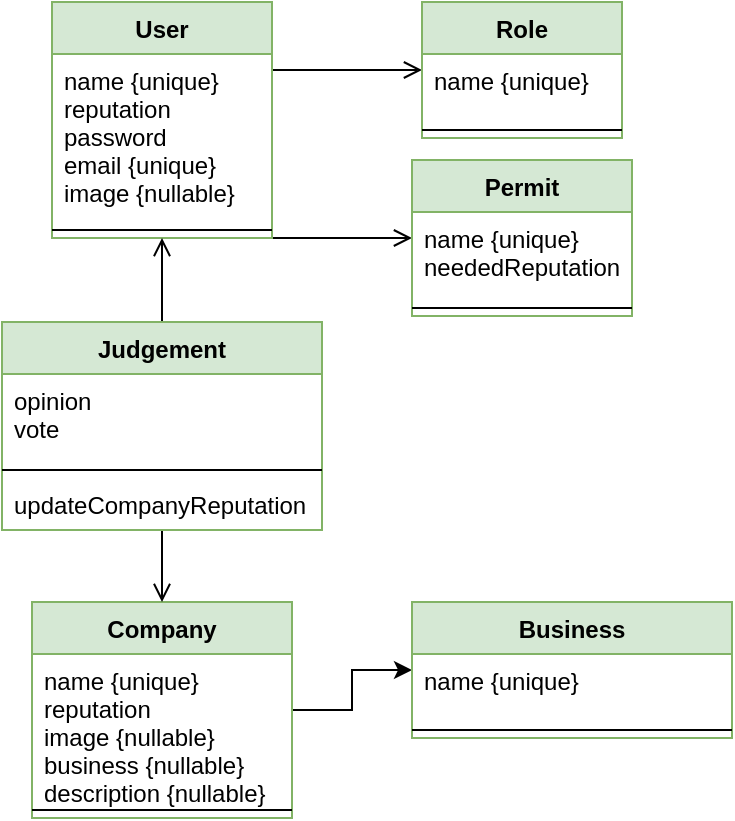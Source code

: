 <mxfile version="10.8.9" type="github"><diagram id="hcMLVL2qU2VeMhfbiuDd" name="Page-1"><mxGraphModel dx="1394" dy="764" grid="1" gridSize="10" guides="1" tooltips="1" connect="1" arrows="1" fold="1" page="1" pageScale="1" pageWidth="827" pageHeight="1169" math="0" shadow="0"><root><mxCell id="0"/><mxCell id="1" parent="0"/><mxCell id="e_eRxwL6OVWULEMBcQlv-4" style="edgeStyle=orthogonalEdgeStyle;rounded=0;orthogonalLoop=1;jettySize=auto;html=1;endArrow=open;endFill=0;strokeWidth=1;endSize=7;" parent="1" source="h-7PFxizEycJoUrPXvko-6" target="e_eRxwL6OVWULEMBcQlv-1" edge="1"><mxGeometry relative="1" as="geometry"><Array as="points"><mxPoint x="160" y="34"/><mxPoint x="160" y="34"/></Array></mxGeometry></mxCell><mxCell id="e_eRxwL6OVWULEMBcQlv-32" style="edgeStyle=orthogonalEdgeStyle;rounded=0;orthogonalLoop=1;jettySize=auto;html=1;endArrow=open;endFill=0;endSize=7;strokeWidth=1;" parent="1" source="h-7PFxizEycJoUrPXvko-6" target="e_eRxwL6OVWULEMBcQlv-28" edge="1"><mxGeometry relative="1" as="geometry"><Array as="points"><mxPoint x="160" y="118"/><mxPoint x="160" y="118"/></Array></mxGeometry></mxCell><mxCell id="h-7PFxizEycJoUrPXvko-6" value="User" style="swimlane;fontStyle=1;align=center;verticalAlign=top;childLayout=stackLayout;horizontal=1;startSize=26;horizontalStack=0;resizeParent=1;resizeParentMax=0;resizeLast=0;collapsible=1;marginBottom=0;fillColor=#d5e8d4;strokeColor=#82b366;" parent="1" vertex="1"><mxGeometry x="25" width="110" height="118" as="geometry"/></mxCell><mxCell id="h-7PFxizEycJoUrPXvko-7" value="name {unique}&#10;reputation&#10;password&#10;email {unique}&#10;image {nullable}&#10;" style="text;strokeColor=none;fillColor=none;align=left;verticalAlign=top;spacingLeft=4;spacingRight=4;overflow=hidden;rotatable=0;points=[[0,0.5],[1,0.5]];portConstraint=eastwest;" parent="h-7PFxizEycJoUrPXvko-6" vertex="1"><mxGeometry y="26" width="110" height="84" as="geometry"/></mxCell><mxCell id="h-7PFxizEycJoUrPXvko-8" value="" style="line;strokeWidth=1;fillColor=none;align=left;verticalAlign=middle;spacingTop=-1;spacingLeft=3;spacingRight=3;rotatable=0;labelPosition=right;points=[];portConstraint=eastwest;" parent="h-7PFxizEycJoUrPXvko-6" vertex="1"><mxGeometry y="110" width="110" height="8" as="geometry"/></mxCell><mxCell id="e_eRxwL6OVWULEMBcQlv-1" value="Role" style="swimlane;fontStyle=1;align=center;verticalAlign=top;childLayout=stackLayout;horizontal=1;startSize=26;horizontalStack=0;resizeParent=1;resizeParentMax=0;resizeLast=0;collapsible=1;marginBottom=0;fillColor=#d5e8d4;strokeColor=#82b366;" parent="1" vertex="1"><mxGeometry x="210" width="100" height="68" as="geometry"/></mxCell><mxCell id="e_eRxwL6OVWULEMBcQlv-2" value="name {unique}&#10;" style="text;strokeColor=none;fillColor=none;align=left;verticalAlign=top;spacingLeft=4;spacingRight=4;overflow=hidden;rotatable=0;points=[[0,0.5],[1,0.5]];portConstraint=eastwest;" parent="e_eRxwL6OVWULEMBcQlv-1" vertex="1"><mxGeometry y="26" width="100" height="34" as="geometry"/></mxCell><mxCell id="e_eRxwL6OVWULEMBcQlv-3" value="" style="line;strokeWidth=1;fillColor=none;align=left;verticalAlign=middle;spacingTop=-1;spacingLeft=3;spacingRight=3;rotatable=0;labelPosition=right;points=[];portConstraint=eastwest;" parent="e_eRxwL6OVWULEMBcQlv-1" vertex="1"><mxGeometry y="60" width="100" height="8" as="geometry"/></mxCell><mxCell id="FMg-48KCLpZm9Q9tBn-s-5" style="edgeStyle=orthogonalEdgeStyle;rounded=0;orthogonalLoop=1;jettySize=auto;html=1;" parent="1" source="e_eRxwL6OVWULEMBcQlv-6" target="FMg-48KCLpZm9Q9tBn-s-1" edge="1"><mxGeometry relative="1" as="geometry"/></mxCell><mxCell id="e_eRxwL6OVWULEMBcQlv-6" value="Company" style="swimlane;fontStyle=1;align=center;verticalAlign=top;childLayout=stackLayout;horizontal=1;startSize=26;horizontalStack=0;resizeParent=1;resizeParentMax=0;resizeLast=0;collapsible=1;marginBottom=0;fillColor=#d5e8d4;strokeColor=#82b366;" parent="1" vertex="1"><mxGeometry x="15" y="300" width="130" height="108" as="geometry"/></mxCell><mxCell id="e_eRxwL6OVWULEMBcQlv-7" value="name {unique}&#10;reputation&#10;image {nullable}&#10;business {nullable}&#10;description {nullable}&#10;" style="text;strokeColor=none;fillColor=none;align=left;verticalAlign=top;spacingLeft=4;spacingRight=4;overflow=hidden;rotatable=0;points=[[0,0.5],[1,0.5]];portConstraint=eastwest;" parent="e_eRxwL6OVWULEMBcQlv-6" vertex="1"><mxGeometry y="26" width="130" height="74" as="geometry"/></mxCell><mxCell id="e_eRxwL6OVWULEMBcQlv-8" value="" style="line;strokeWidth=1;fillColor=none;align=left;verticalAlign=middle;spacingTop=-1;spacingLeft=3;spacingRight=3;rotatable=0;labelPosition=right;points=[];portConstraint=eastwest;" parent="e_eRxwL6OVWULEMBcQlv-6" vertex="1"><mxGeometry y="100" width="130" height="8" as="geometry"/></mxCell><mxCell id="e_eRxwL6OVWULEMBcQlv-13" style="edgeStyle=orthogonalEdgeStyle;rounded=0;orthogonalLoop=1;jettySize=auto;html=1;endArrow=open;endFill=0;endSize=7;strokeWidth=1;" parent="1" source="e_eRxwL6OVWULEMBcQlv-21" target="h-7PFxizEycJoUrPXvko-6" edge="1"><mxGeometry relative="1" as="geometry"><mxPoint x="80" y="190" as="sourcePoint"/></mxGeometry></mxCell><mxCell id="e_eRxwL6OVWULEMBcQlv-14" style="edgeStyle=orthogonalEdgeStyle;rounded=0;orthogonalLoop=1;jettySize=auto;html=1;endArrow=open;endFill=0;endSize=7;strokeWidth=1;" parent="1" source="e_eRxwL6OVWULEMBcQlv-21" target="e_eRxwL6OVWULEMBcQlv-6" edge="1"><mxGeometry relative="1" as="geometry"><mxPoint x="80" y="276" as="sourcePoint"/></mxGeometry></mxCell><mxCell id="e_eRxwL6OVWULEMBcQlv-21" value="Judgement" style="swimlane;fontStyle=1;align=center;verticalAlign=top;childLayout=stackLayout;horizontal=1;startSize=26;horizontalStack=0;resizeParent=1;resizeParentMax=0;resizeLast=0;collapsible=1;marginBottom=0;fillColor=#d5e8d4;strokeColor=#82b366;" parent="1" vertex="1"><mxGeometry y="160" width="160" height="104" as="geometry"/></mxCell><mxCell id="e_eRxwL6OVWULEMBcQlv-22" value="opinion&#10;vote" style="text;strokeColor=none;fillColor=none;align=left;verticalAlign=top;spacingLeft=4;spacingRight=4;overflow=hidden;rotatable=0;points=[[0,0.5],[1,0.5]];portConstraint=eastwest;" parent="e_eRxwL6OVWULEMBcQlv-21" vertex="1"><mxGeometry y="26" width="160" height="44" as="geometry"/></mxCell><mxCell id="e_eRxwL6OVWULEMBcQlv-23" value="" style="line;strokeWidth=1;fillColor=none;align=left;verticalAlign=middle;spacingTop=-1;spacingLeft=3;spacingRight=3;rotatable=0;labelPosition=right;points=[];portConstraint=eastwest;" parent="e_eRxwL6OVWULEMBcQlv-21" vertex="1"><mxGeometry y="70" width="160" height="8" as="geometry"/></mxCell><mxCell id="e_eRxwL6OVWULEMBcQlv-24" value="updateCompanyReputation" style="text;strokeColor=none;fillColor=none;align=left;verticalAlign=top;spacingLeft=4;spacingRight=4;overflow=hidden;rotatable=0;points=[[0,0.5],[1,0.5]];portConstraint=eastwest;" parent="e_eRxwL6OVWULEMBcQlv-21" vertex="1"><mxGeometry y="78" width="160" height="26" as="geometry"/></mxCell><mxCell id="e_eRxwL6OVWULEMBcQlv-28" value="Permit" style="swimlane;fontStyle=1;align=center;verticalAlign=top;childLayout=stackLayout;horizontal=1;startSize=26;horizontalStack=0;resizeParent=1;resizeParentMax=0;resizeLast=0;collapsible=1;marginBottom=0;fillColor=#d5e8d4;strokeColor=#82b366;" parent="1" vertex="1"><mxGeometry x="205" y="79" width="110" height="78" as="geometry"/></mxCell><mxCell id="e_eRxwL6OVWULEMBcQlv-29" value="name {unique}&#10;neededReputation&#10;" style="text;strokeColor=none;fillColor=none;align=left;verticalAlign=top;spacingLeft=4;spacingRight=4;overflow=hidden;rotatable=0;points=[[0,0.5],[1,0.5]];portConstraint=eastwest;" parent="e_eRxwL6OVWULEMBcQlv-28" vertex="1"><mxGeometry y="26" width="110" height="44" as="geometry"/></mxCell><mxCell id="e_eRxwL6OVWULEMBcQlv-30" value="" style="line;strokeWidth=1;fillColor=none;align=left;verticalAlign=middle;spacingTop=-1;spacingLeft=3;spacingRight=3;rotatable=0;labelPosition=right;points=[];portConstraint=eastwest;" parent="e_eRxwL6OVWULEMBcQlv-28" vertex="1"><mxGeometry y="70" width="110" height="8" as="geometry"/></mxCell><mxCell id="FMg-48KCLpZm9Q9tBn-s-1" value="Business" style="swimlane;fontStyle=1;align=center;verticalAlign=top;childLayout=stackLayout;horizontal=1;startSize=26;horizontalStack=0;resizeParent=1;resizeParentMax=0;resizeLast=0;collapsible=1;marginBottom=0;fillColor=#d5e8d4;strokeColor=#82b366;" parent="1" vertex="1"><mxGeometry x="205" y="300" width="160" height="68" as="geometry"/></mxCell><mxCell id="FMg-48KCLpZm9Q9tBn-s-2" value="name {unique}" style="text;strokeColor=none;fillColor=none;align=left;verticalAlign=top;spacingLeft=4;spacingRight=4;overflow=hidden;rotatable=0;points=[[0,0.5],[1,0.5]];portConstraint=eastwest;" parent="FMg-48KCLpZm9Q9tBn-s-1" vertex="1"><mxGeometry y="26" width="160" height="34" as="geometry"/></mxCell><mxCell id="FMg-48KCLpZm9Q9tBn-s-3" value="" style="line;strokeWidth=1;fillColor=none;align=left;verticalAlign=middle;spacingTop=-1;spacingLeft=3;spacingRight=3;rotatable=0;labelPosition=right;points=[];portConstraint=eastwest;" parent="FMg-48KCLpZm9Q9tBn-s-1" vertex="1"><mxGeometry y="60" width="160" height="8" as="geometry"/></mxCell></root></mxGraphModel></diagram></mxfile>